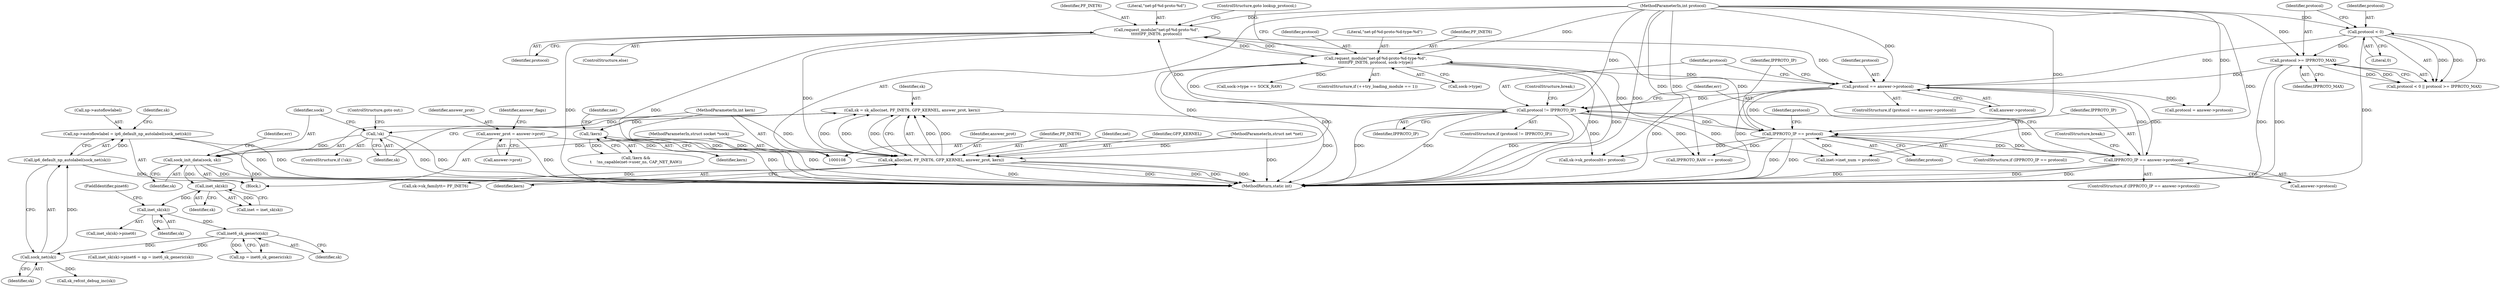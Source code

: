 digraph "0_linux_79462ad02e861803b3840cc782248c7359451cd9_2@pointer" {
"1000374" [label="(Call,np->autoflowlabel = ip6_default_np_autolabel(sock_net(sk)))"];
"1000378" [label="(Call,ip6_default_np_autolabel(sock_net(sk)))"];
"1000379" [label="(Call,sock_net(sk))"];
"1000351" [label="(Call,inet6_sk_generic(sk))"];
"1000346" [label="(Call,inet_sk(sk))"];
"1000288" [label="(Call,inet_sk(sk))"];
"1000271" [label="(Call,sock_init_data(sock, sk))"];
"1000110" [label="(MethodParameterIn,struct socket *sock)"];
"1000268" [label="(Call,!sk)"];
"1000259" [label="(Call,sk = sk_alloc(net, PF_INET6, GFP_KERNEL, answer_prot, kern))"];
"1000261" [label="(Call,sk_alloc(net, PF_INET6, GFP_KERNEL, answer_prot, kern))"];
"1000109" [label="(MethodParameterIn,struct net *net)"];
"1000204" [label="(Call,request_module(\"net-pf-%d-proto-%d\",\n\t\t\t\t\t\tPF_INET6, protocol))"];
"1000196" [label="(Call,request_module(\"net-pf-%d-proto-%d-type-%d\",\n\t\t\t\t\t\tPF_INET6, protocol, sock->type))"];
"1000154" [label="(Call,protocol != IPPROTO_IP)"];
"1000147" [label="(Call,protocol == answer->protocol)"];
"1000127" [label="(Call,protocol < 0)"];
"1000111" [label="(MethodParameterIn,int protocol)"];
"1000130" [label="(Call,protocol >= IPPROTO_MAX)"];
"1000172" [label="(Call,IPPROTO_IP == answer->protocol)"];
"1000161" [label="(Call,IPPROTO_IP == protocol)"];
"1000239" [label="(Call,answer_prot = answer->prot)"];
"1000223" [label="(Call,!kern)"];
"1000112" [label="(MethodParameterIn,int kern)"];
"1000228" [label="(Identifier,net)"];
"1000272" [label="(Identifier,sock)"];
"1000153" [label="(ControlStructure,if (protocol != IPPROTO_IP))"];
"1000330" [label="(Call,sk->sk_protocol\t\t= protocol)"];
"1000155" [label="(Identifier,protocol)"];
"1000267" [label="(ControlStructure,if (!sk))"];
"1000266" [label="(Identifier,kern)"];
"1000177" [label="(ControlStructure,break;)"];
"1000351" [label="(Call,inet6_sk_generic(sk))"];
"1000239" [label="(Call,answer_prot = answer->prot)"];
"1000111" [label="(MethodParameterIn,int protocol)"];
"1000112" [label="(MethodParameterIn,int kern)"];
"1000198" [label="(Identifier,PF_INET6)"];
"1000378" [label="(Call,ip6_default_np_autolabel(sock_net(sk)))"];
"1000379" [label="(Call,sock_net(sk))"];
"1000345" [label="(Call,inet_sk(sk)->pinet6)"];
"1000241" [label="(Call,answer->prot)"];
"1000217" [label="(Call,sock->type == SOCK_RAW)"];
"1000166" [label="(Identifier,protocol)"];
"1000344" [label="(Call,inet_sk(sk)->pinet6 = np = inet6_sk_generic(sk))"];
"1000259" [label="(Call,sk = sk_alloc(net, PF_INET6, GFP_KERNEL, answer_prot, kern))"];
"1000162" [label="(Identifier,IPPROTO_IP)"];
"1000156" [label="(Identifier,IPPROTO_IP)"];
"1000163" [label="(Identifier,protocol)"];
"1000265" [label="(Identifier,answer_prot)"];
"1000375" [label="(Call,np->autoflowlabel)"];
"1000261" [label="(Call,sk_alloc(net, PF_INET6, GFP_KERNEL, answer_prot, kern))"];
"1000325" [label="(Call,sk->sk_family\t\t= PF_INET6)"];
"1000203" [label="(ControlStructure,else)"];
"1000312" [label="(Call,IPPROTO_RAW == protocol)"];
"1000346" [label="(Call,inet_sk(sk))"];
"1000129" [label="(Literal,0)"];
"1000147" [label="(Call,protocol == answer->protocol)"];
"1000275" [label="(Identifier,err)"];
"1000240" [label="(Identifier,answer_prot)"];
"1000222" [label="(Call,!kern &&\n\t    !ns_capable(net->user_ns, CAP_NET_RAW))"];
"1000260" [label="(Identifier,sk)"];
"1000128" [label="(Identifier,protocol)"];
"1000207" [label="(Identifier,protocol)"];
"1000126" [label="(Call,protocol < 0 || protocol >= IPPROTO_MAX)"];
"1000199" [label="(Identifier,protocol)"];
"1000263" [label="(Identifier,PF_INET6)"];
"1000132" [label="(Identifier,IPPROTO_MAX)"];
"1000204" [label="(Call,request_module(\"net-pf-%d-proto-%d\",\n\t\t\t\t\t\tPF_INET6, protocol))"];
"1000269" [label="(Identifier,sk)"];
"1000191" [label="(ControlStructure,if (++try_loading_module == 1))"];
"1000171" [label="(ControlStructure,if (IPPROTO_IP == answer->protocol))"];
"1000352" [label="(Identifier,sk)"];
"1000262" [label="(Identifier,net)"];
"1000154" [label="(Call,protocol != IPPROTO_IP)"];
"1000268" [label="(Call,!sk)"];
"1000110" [label="(MethodParameterIn,struct socket *sock)"];
"1000173" [label="(Identifier,IPPROTO_IP)"];
"1000374" [label="(Call,np->autoflowlabel = ip6_default_np_autolabel(sock_net(sk)))"];
"1000270" [label="(ControlStructure,goto out;)"];
"1000223" [label="(Call,!kern)"];
"1000113" [label="(Block,)"];
"1000206" [label="(Identifier,PF_INET6)"];
"1000347" [label="(Identifier,sk)"];
"1000349" [label="(Call,np = inet6_sk_generic(sk))"];
"1000383" [label="(Identifier,sk)"];
"1000165" [label="(Call,protocol = answer->protocol)"];
"1000197" [label="(Literal,\"net-pf-%d-proto-%d-type-%d\")"];
"1000149" [label="(Call,answer->protocol)"];
"1000196" [label="(Call,request_module(\"net-pf-%d-proto-%d-type-%d\",\n\t\t\t\t\t\tPF_INET6, protocol, sock->type))"];
"1000127" [label="(Call,protocol < 0)"];
"1000148" [label="(Identifier,protocol)"];
"1000286" [label="(Call,inet = inet_sk(sk))"];
"1000289" [label="(Identifier,sk)"];
"1000146" [label="(ControlStructure,if (protocol == answer->protocol))"];
"1000380" [label="(Identifier,sk)"];
"1000109" [label="(MethodParameterIn,struct net *net)"];
"1000480" [label="(MethodReturn,static int)"];
"1000157" [label="(ControlStructure,break;)"];
"1000200" [label="(Call,sock->type)"];
"1000348" [label="(FieldIdentifier,pinet6)"];
"1000273" [label="(Identifier,sk)"];
"1000161" [label="(Call,IPPROTO_IP == protocol)"];
"1000440" [label="(Call,sk_refcnt_debug_inc(sk))"];
"1000160" [label="(ControlStructure,if (IPPROTO_IP == protocol))"];
"1000174" [label="(Call,answer->protocol)"];
"1000131" [label="(Identifier,protocol)"];
"1000271" [label="(Call,sock_init_data(sock, sk))"];
"1000306" [label="(Call,inet->inet_num = protocol)"];
"1000288" [label="(Call,inet_sk(sk))"];
"1000224" [label="(Identifier,kern)"];
"1000264" [label="(Identifier,GFP_KERNEL)"];
"1000130" [label="(Call,protocol >= IPPROTO_MAX)"];
"1000245" [label="(Identifier,answer_flags)"];
"1000208" [label="(ControlStructure,goto lookup_protocol;)"];
"1000179" [label="(Identifier,err)"];
"1000205" [label="(Literal,\"net-pf-%d-proto-%d\")"];
"1000172" [label="(Call,IPPROTO_IP == answer->protocol)"];
"1000374" -> "1000113"  [label="AST: "];
"1000374" -> "1000378"  [label="CFG: "];
"1000375" -> "1000374"  [label="AST: "];
"1000378" -> "1000374"  [label="AST: "];
"1000383" -> "1000374"  [label="CFG: "];
"1000374" -> "1000480"  [label="DDG: "];
"1000374" -> "1000480"  [label="DDG: "];
"1000378" -> "1000374"  [label="DDG: "];
"1000378" -> "1000379"  [label="CFG: "];
"1000379" -> "1000378"  [label="AST: "];
"1000378" -> "1000480"  [label="DDG: "];
"1000379" -> "1000378"  [label="DDG: "];
"1000379" -> "1000380"  [label="CFG: "];
"1000380" -> "1000379"  [label="AST: "];
"1000351" -> "1000379"  [label="DDG: "];
"1000379" -> "1000440"  [label="DDG: "];
"1000351" -> "1000349"  [label="AST: "];
"1000351" -> "1000352"  [label="CFG: "];
"1000352" -> "1000351"  [label="AST: "];
"1000349" -> "1000351"  [label="CFG: "];
"1000351" -> "1000344"  [label="DDG: "];
"1000351" -> "1000349"  [label="DDG: "];
"1000346" -> "1000351"  [label="DDG: "];
"1000346" -> "1000345"  [label="AST: "];
"1000346" -> "1000347"  [label="CFG: "];
"1000347" -> "1000346"  [label="AST: "];
"1000348" -> "1000346"  [label="CFG: "];
"1000288" -> "1000346"  [label="DDG: "];
"1000288" -> "1000286"  [label="AST: "];
"1000288" -> "1000289"  [label="CFG: "];
"1000289" -> "1000288"  [label="AST: "];
"1000286" -> "1000288"  [label="CFG: "];
"1000288" -> "1000286"  [label="DDG: "];
"1000271" -> "1000288"  [label="DDG: "];
"1000271" -> "1000113"  [label="AST: "];
"1000271" -> "1000273"  [label="CFG: "];
"1000272" -> "1000271"  [label="AST: "];
"1000273" -> "1000271"  [label="AST: "];
"1000275" -> "1000271"  [label="CFG: "];
"1000271" -> "1000480"  [label="DDG: "];
"1000271" -> "1000480"  [label="DDG: "];
"1000110" -> "1000271"  [label="DDG: "];
"1000268" -> "1000271"  [label="DDG: "];
"1000110" -> "1000108"  [label="AST: "];
"1000110" -> "1000480"  [label="DDG: "];
"1000268" -> "1000267"  [label="AST: "];
"1000268" -> "1000269"  [label="CFG: "];
"1000269" -> "1000268"  [label="AST: "];
"1000270" -> "1000268"  [label="CFG: "];
"1000272" -> "1000268"  [label="CFG: "];
"1000268" -> "1000480"  [label="DDG: "];
"1000268" -> "1000480"  [label="DDG: "];
"1000259" -> "1000268"  [label="DDG: "];
"1000259" -> "1000113"  [label="AST: "];
"1000259" -> "1000261"  [label="CFG: "];
"1000260" -> "1000259"  [label="AST: "];
"1000261" -> "1000259"  [label="AST: "];
"1000269" -> "1000259"  [label="CFG: "];
"1000259" -> "1000480"  [label="DDG: "];
"1000261" -> "1000259"  [label="DDG: "];
"1000261" -> "1000259"  [label="DDG: "];
"1000261" -> "1000259"  [label="DDG: "];
"1000261" -> "1000259"  [label="DDG: "];
"1000261" -> "1000259"  [label="DDG: "];
"1000261" -> "1000266"  [label="CFG: "];
"1000262" -> "1000261"  [label="AST: "];
"1000263" -> "1000261"  [label="AST: "];
"1000264" -> "1000261"  [label="AST: "];
"1000265" -> "1000261"  [label="AST: "];
"1000266" -> "1000261"  [label="AST: "];
"1000261" -> "1000480"  [label="DDG: "];
"1000261" -> "1000480"  [label="DDG: "];
"1000261" -> "1000480"  [label="DDG: "];
"1000261" -> "1000480"  [label="DDG: "];
"1000261" -> "1000480"  [label="DDG: "];
"1000109" -> "1000261"  [label="DDG: "];
"1000204" -> "1000261"  [label="DDG: "];
"1000196" -> "1000261"  [label="DDG: "];
"1000239" -> "1000261"  [label="DDG: "];
"1000223" -> "1000261"  [label="DDG: "];
"1000112" -> "1000261"  [label="DDG: "];
"1000261" -> "1000325"  [label="DDG: "];
"1000109" -> "1000108"  [label="AST: "];
"1000109" -> "1000480"  [label="DDG: "];
"1000204" -> "1000203"  [label="AST: "];
"1000204" -> "1000207"  [label="CFG: "];
"1000205" -> "1000204"  [label="AST: "];
"1000206" -> "1000204"  [label="AST: "];
"1000207" -> "1000204"  [label="AST: "];
"1000208" -> "1000204"  [label="CFG: "];
"1000204" -> "1000480"  [label="DDG: "];
"1000204" -> "1000480"  [label="DDG: "];
"1000204" -> "1000147"  [label="DDG: "];
"1000204" -> "1000196"  [label="DDG: "];
"1000196" -> "1000204"  [label="DDG: "];
"1000154" -> "1000204"  [label="DDG: "];
"1000161" -> "1000204"  [label="DDG: "];
"1000111" -> "1000204"  [label="DDG: "];
"1000196" -> "1000191"  [label="AST: "];
"1000196" -> "1000200"  [label="CFG: "];
"1000197" -> "1000196"  [label="AST: "];
"1000198" -> "1000196"  [label="AST: "];
"1000199" -> "1000196"  [label="AST: "];
"1000200" -> "1000196"  [label="AST: "];
"1000208" -> "1000196"  [label="CFG: "];
"1000196" -> "1000480"  [label="DDG: "];
"1000196" -> "1000480"  [label="DDG: "];
"1000196" -> "1000480"  [label="DDG: "];
"1000196" -> "1000147"  [label="DDG: "];
"1000154" -> "1000196"  [label="DDG: "];
"1000161" -> "1000196"  [label="DDG: "];
"1000111" -> "1000196"  [label="DDG: "];
"1000196" -> "1000217"  [label="DDG: "];
"1000154" -> "1000153"  [label="AST: "];
"1000154" -> "1000156"  [label="CFG: "];
"1000155" -> "1000154"  [label="AST: "];
"1000156" -> "1000154"  [label="AST: "];
"1000157" -> "1000154"  [label="CFG: "];
"1000179" -> "1000154"  [label="CFG: "];
"1000154" -> "1000480"  [label="DDG: "];
"1000154" -> "1000480"  [label="DDG: "];
"1000154" -> "1000480"  [label="DDG: "];
"1000147" -> "1000154"  [label="DDG: "];
"1000111" -> "1000154"  [label="DDG: "];
"1000172" -> "1000154"  [label="DDG: "];
"1000154" -> "1000161"  [label="DDG: "];
"1000154" -> "1000306"  [label="DDG: "];
"1000154" -> "1000312"  [label="DDG: "];
"1000154" -> "1000330"  [label="DDG: "];
"1000147" -> "1000146"  [label="AST: "];
"1000147" -> "1000149"  [label="CFG: "];
"1000148" -> "1000147"  [label="AST: "];
"1000149" -> "1000147"  [label="AST: "];
"1000155" -> "1000147"  [label="CFG: "];
"1000162" -> "1000147"  [label="CFG: "];
"1000147" -> "1000480"  [label="DDG: "];
"1000147" -> "1000480"  [label="DDG: "];
"1000127" -> "1000147"  [label="DDG: "];
"1000130" -> "1000147"  [label="DDG: "];
"1000111" -> "1000147"  [label="DDG: "];
"1000172" -> "1000147"  [label="DDG: "];
"1000147" -> "1000161"  [label="DDG: "];
"1000147" -> "1000165"  [label="DDG: "];
"1000147" -> "1000172"  [label="DDG: "];
"1000127" -> "1000126"  [label="AST: "];
"1000127" -> "1000129"  [label="CFG: "];
"1000128" -> "1000127"  [label="AST: "];
"1000129" -> "1000127"  [label="AST: "];
"1000131" -> "1000127"  [label="CFG: "];
"1000126" -> "1000127"  [label="CFG: "];
"1000127" -> "1000480"  [label="DDG: "];
"1000127" -> "1000126"  [label="DDG: "];
"1000127" -> "1000126"  [label="DDG: "];
"1000111" -> "1000127"  [label="DDG: "];
"1000127" -> "1000130"  [label="DDG: "];
"1000111" -> "1000108"  [label="AST: "];
"1000111" -> "1000480"  [label="DDG: "];
"1000111" -> "1000130"  [label="DDG: "];
"1000111" -> "1000161"  [label="DDG: "];
"1000111" -> "1000165"  [label="DDG: "];
"1000111" -> "1000306"  [label="DDG: "];
"1000111" -> "1000312"  [label="DDG: "];
"1000111" -> "1000330"  [label="DDG: "];
"1000130" -> "1000126"  [label="AST: "];
"1000130" -> "1000132"  [label="CFG: "];
"1000131" -> "1000130"  [label="AST: "];
"1000132" -> "1000130"  [label="AST: "];
"1000126" -> "1000130"  [label="CFG: "];
"1000130" -> "1000480"  [label="DDG: "];
"1000130" -> "1000480"  [label="DDG: "];
"1000130" -> "1000126"  [label="DDG: "];
"1000130" -> "1000126"  [label="DDG: "];
"1000172" -> "1000171"  [label="AST: "];
"1000172" -> "1000174"  [label="CFG: "];
"1000173" -> "1000172"  [label="AST: "];
"1000174" -> "1000172"  [label="AST: "];
"1000177" -> "1000172"  [label="CFG: "];
"1000179" -> "1000172"  [label="CFG: "];
"1000172" -> "1000480"  [label="DDG: "];
"1000172" -> "1000480"  [label="DDG: "];
"1000172" -> "1000480"  [label="DDG: "];
"1000172" -> "1000161"  [label="DDG: "];
"1000161" -> "1000172"  [label="DDG: "];
"1000161" -> "1000160"  [label="AST: "];
"1000161" -> "1000163"  [label="CFG: "];
"1000162" -> "1000161"  [label="AST: "];
"1000163" -> "1000161"  [label="AST: "];
"1000166" -> "1000161"  [label="CFG: "];
"1000173" -> "1000161"  [label="CFG: "];
"1000161" -> "1000480"  [label="DDG: "];
"1000161" -> "1000480"  [label="DDG: "];
"1000161" -> "1000306"  [label="DDG: "];
"1000161" -> "1000312"  [label="DDG: "];
"1000161" -> "1000330"  [label="DDG: "];
"1000239" -> "1000113"  [label="AST: "];
"1000239" -> "1000241"  [label="CFG: "];
"1000240" -> "1000239"  [label="AST: "];
"1000241" -> "1000239"  [label="AST: "];
"1000245" -> "1000239"  [label="CFG: "];
"1000239" -> "1000480"  [label="DDG: "];
"1000223" -> "1000222"  [label="AST: "];
"1000223" -> "1000224"  [label="CFG: "];
"1000224" -> "1000223"  [label="AST: "];
"1000228" -> "1000223"  [label="CFG: "];
"1000222" -> "1000223"  [label="CFG: "];
"1000223" -> "1000480"  [label="DDG: "];
"1000223" -> "1000222"  [label="DDG: "];
"1000112" -> "1000223"  [label="DDG: "];
"1000112" -> "1000108"  [label="AST: "];
"1000112" -> "1000480"  [label="DDG: "];
}
